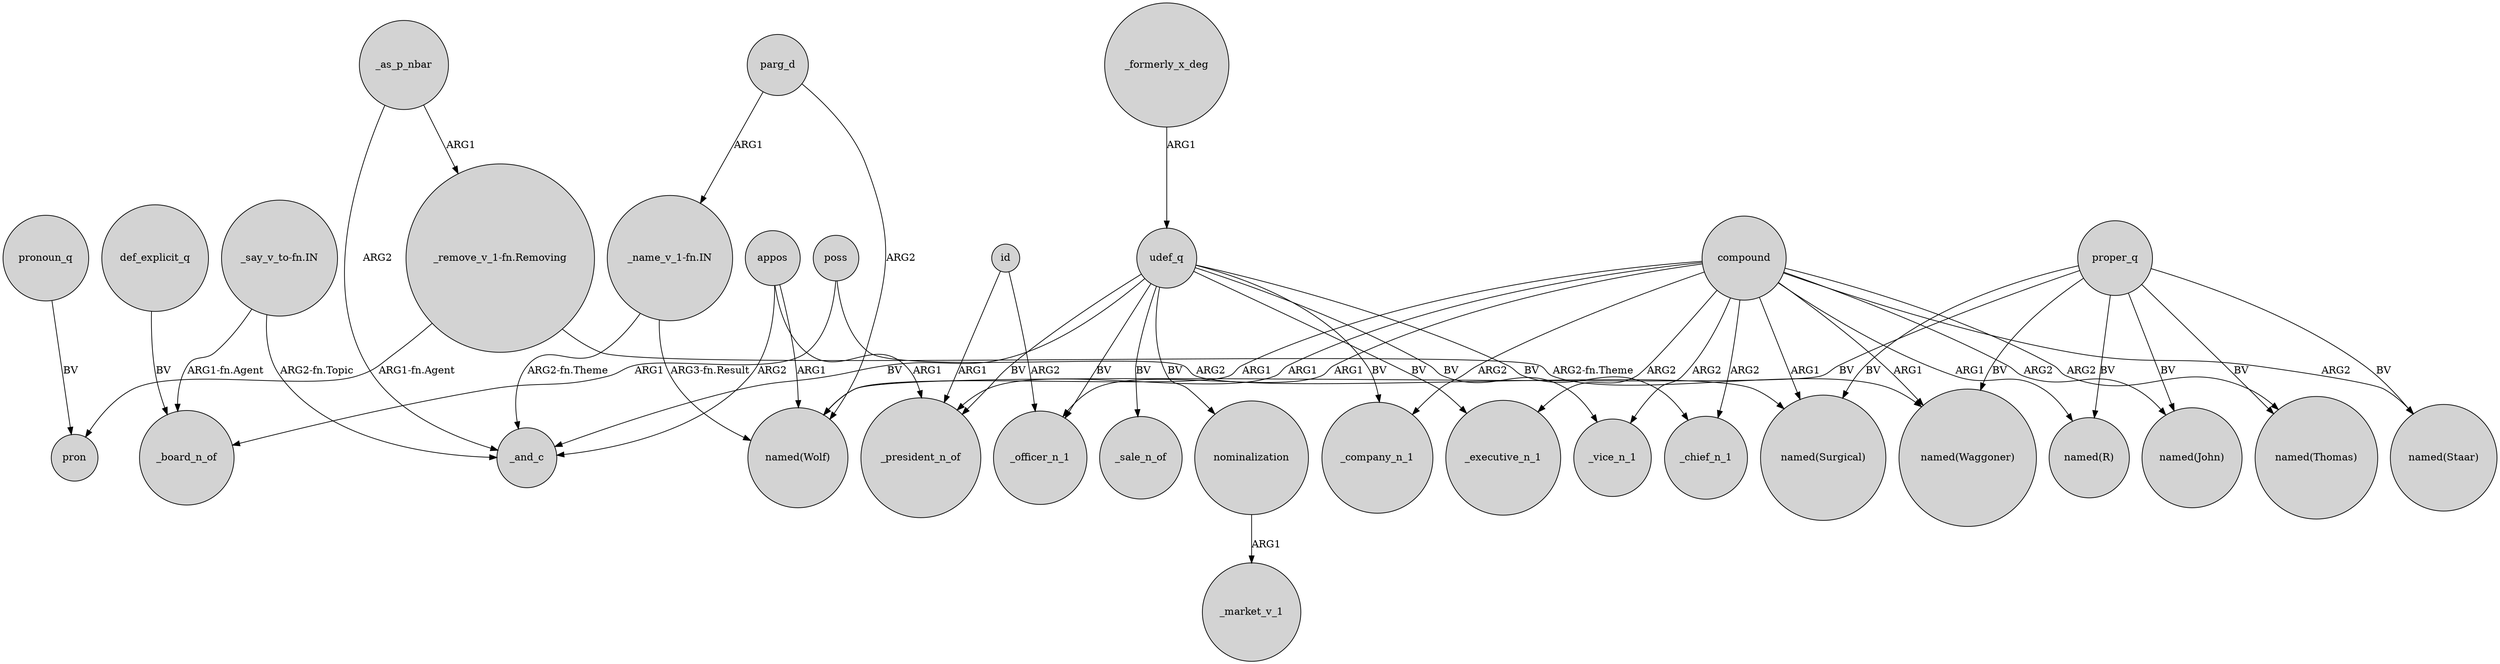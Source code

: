 digraph {
	node [shape=circle style=filled]
	compound -> "named(John)" [label=ARG2]
	compound -> _vice_n_1 [label=ARG2]
	"_name_v_1-fn.IN" -> _and_c [label="ARG2-fn.Theme"]
	poss -> "named(Surgical)" [label=ARG2]
	udef_q -> _executive_n_1 [label=BV]
	appos -> _president_n_of [label=ARG1]
	nominalization -> _market_v_1 [label=ARG1]
	"_name_v_1-fn.IN" -> "named(Wolf)" [label="ARG3-fn.Result"]
	compound -> _company_n_1 [label=ARG2]
	id -> _president_n_of [label=ARG1]
	"_remove_v_1-fn.Removing" -> pron [label="ARG1-fn.Agent"]
	poss -> _board_n_of [label=ARG1]
	compound -> "named(R)" [label=ARG1]
	def_explicit_q -> _board_n_of [label=BV]
	appos -> "named(Wolf)" [label=ARG1]
	compound -> "named(Staar)" [label=ARG2]
	udef_q -> _vice_n_1 [label=BV]
	"_say_v_to-fn.IN" -> _board_n_of [label="ARG1-fn.Agent"]
	compound -> _chief_n_1 [label=ARG2]
	compound -> "named(Wolf)" [label=ARG1]
	compound -> _officer_n_1 [label=ARG1]
	pronoun_q -> pron [label=BV]
	parg_d -> "named(Wolf)" [label=ARG2]
	proper_q -> "named(Thomas)" [label=BV]
	udef_q -> _chief_n_1 [label=BV]
	udef_q -> _president_n_of [label=BV]
	appos -> _and_c [label=ARG2]
	compound -> _president_n_of [label=ARG1]
	id -> _officer_n_1 [label=ARG2]
	proper_q -> "named(Surgical)" [label=BV]
	udef_q -> _officer_n_1 [label=BV]
	"_say_v_to-fn.IN" -> _and_c [label="ARG2-fn.Topic"]
	udef_q -> nominalization [label=BV]
	compound -> "named(Waggoner)" [label=ARG1]
	udef_q -> _sale_n_of [label=BV]
	proper_q -> "named(R)" [label=BV]
	proper_q -> "named(Staar)" [label=BV]
	_as_p_nbar -> _and_c [label=ARG2]
	proper_q -> "named(Wolf)" [label=BV]
	_formerly_x_deg -> udef_q [label=ARG1]
	proper_q -> "named(Waggoner)" [label=BV]
	_as_p_nbar -> "_remove_v_1-fn.Removing" [label=ARG1]
	compound -> "named(Surgical)" [label=ARG1]
	"_remove_v_1-fn.Removing" -> "named(Waggoner)" [label="ARG2-fn.Theme"]
	udef_q -> _and_c [label=BV]
	compound -> _executive_n_1 [label=ARG2]
	proper_q -> "named(John)" [label=BV]
	compound -> "named(Thomas)" [label=ARG2]
	udef_q -> _company_n_1 [label=BV]
	parg_d -> "_name_v_1-fn.IN" [label=ARG1]
}
